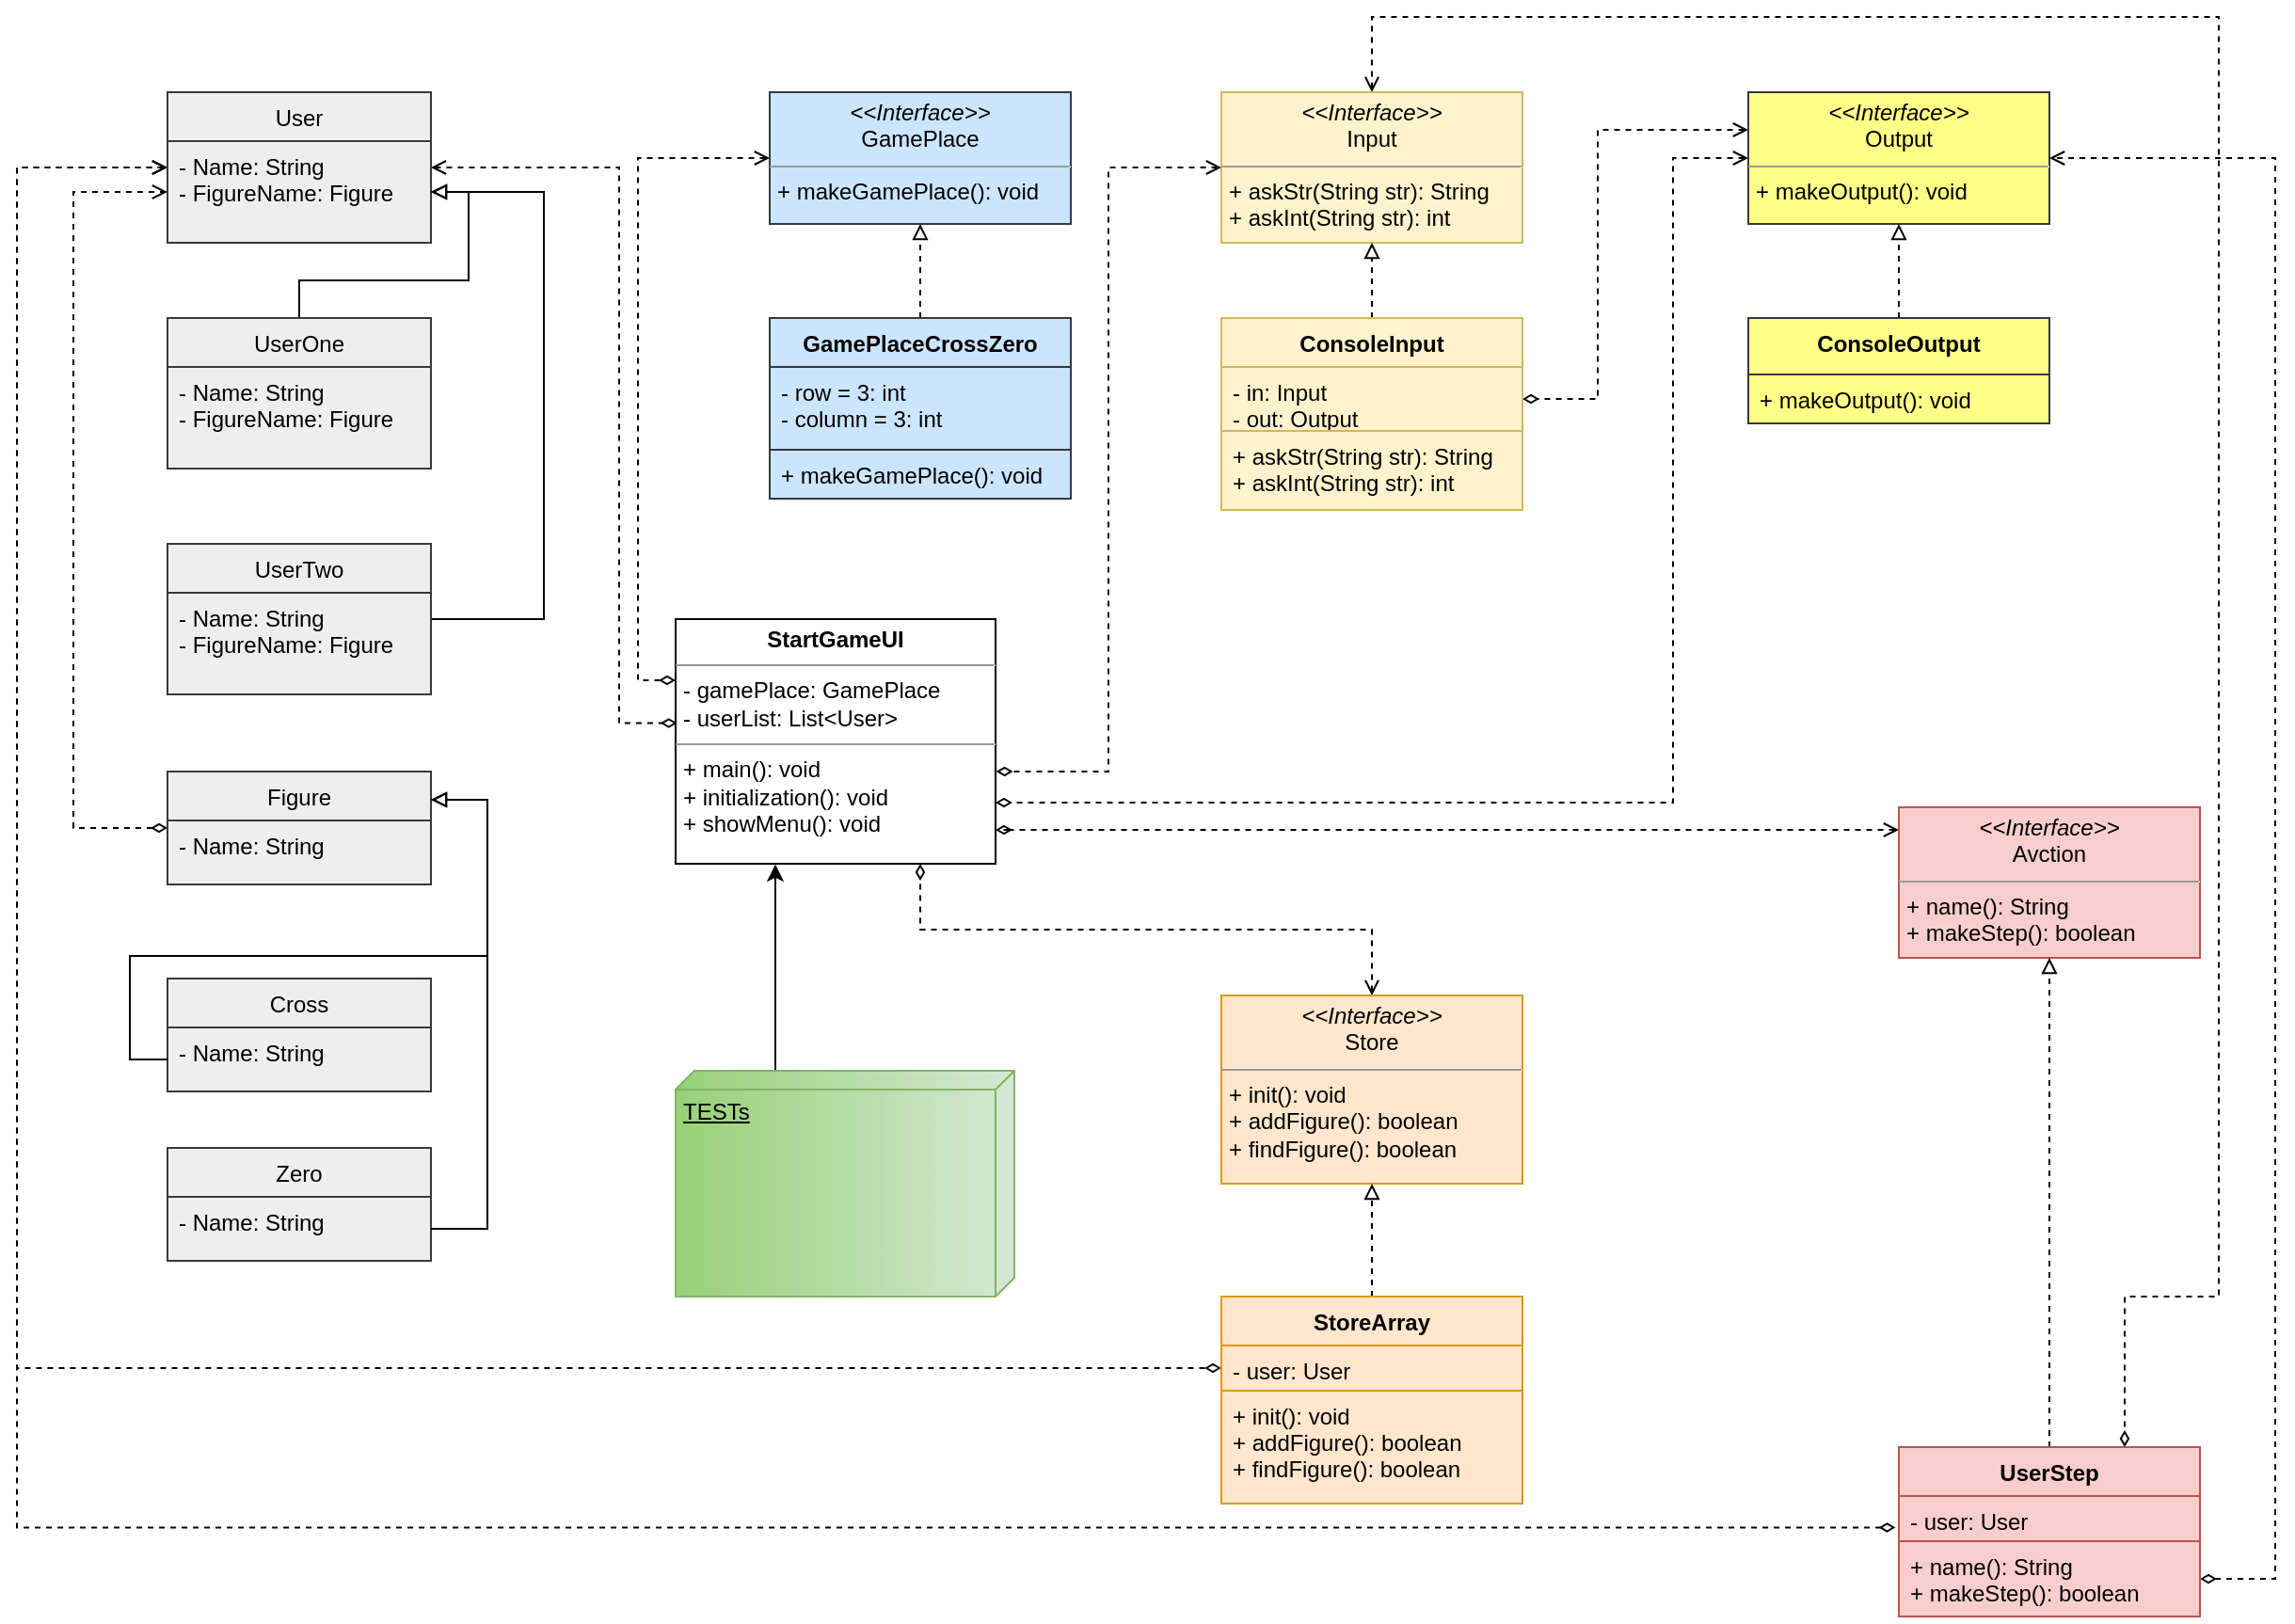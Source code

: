 <mxfile version="15.5.0" type="device"><diagram id="-BzGuNGRsMcErk-AJ2N1" name="Page-1"><mxGraphModel dx="1450" dy="654" grid="1" gridSize="10" guides="1" tooltips="1" connect="1" arrows="1" fold="1" page="1" pageScale="1" pageWidth="1654" pageHeight="1169" math="0" shadow="0"><root><mxCell id="0"/><mxCell id="1" parent="0"/><mxCell id="EjoZuN209ao85Yg4oNjN-52" style="edgeStyle=orthogonalEdgeStyle;rounded=0;orthogonalLoop=1;jettySize=auto;html=1;entryX=0;entryY=0.25;entryDx=0;entryDy=0;endArrow=diamondThin;endFill=0;dashed=1;startArrow=open;startFill=0;" parent="1" source="EjoZuN209ao85Yg4oNjN-1" target="EjoZuN209ao85Yg4oNjN-46" edge="1"><mxGeometry relative="1" as="geometry"><Array as="points"><mxPoint x="410" y="115"/><mxPoint x="410" y="393"/></Array></mxGeometry></mxCell><mxCell id="EjoZuN209ao85Yg4oNjN-1" value="&lt;p style=&quot;margin: 0px ; margin-top: 4px ; text-align: center&quot;&gt;&lt;i&gt;&amp;lt;&amp;lt;Interface&amp;gt;&amp;gt;&lt;/i&gt;&lt;br&gt;GamePlace&lt;/p&gt;&lt;hr size=&quot;1&quot;&gt;&lt;p style=&quot;margin: 0px ; margin-left: 4px&quot;&gt;+ makeGamePlace(): void&lt;br&gt;&lt;/p&gt;" style="verticalAlign=top;align=left;overflow=fill;fontSize=12;fontFamily=Helvetica;html=1;fillColor=#cce5ff;strokeColor=#36393d;" parent="1" vertex="1"><mxGeometry x="480" y="80" width="160" height="70" as="geometry"/></mxCell><mxCell id="EjoZuN209ao85Yg4oNjN-6" style="edgeStyle=orthogonalEdgeStyle;rounded=0;orthogonalLoop=1;jettySize=auto;html=1;entryX=0.5;entryY=1;entryDx=0;entryDy=0;dashed=1;endArrow=block;endFill=0;" parent="1" source="EjoZuN209ao85Yg4oNjN-2" target="EjoZuN209ao85Yg4oNjN-1" edge="1"><mxGeometry relative="1" as="geometry"/></mxCell><mxCell id="EjoZuN209ao85Yg4oNjN-2" value="GamePlaceCrossZero" style="swimlane;fontStyle=1;align=center;verticalAlign=top;childLayout=stackLayout;horizontal=1;startSize=26;horizontalStack=0;resizeParent=1;resizeParentMax=0;resizeLast=0;collapsible=1;marginBottom=0;fillColor=#cce5ff;strokeColor=#36393d;" parent="1" vertex="1"><mxGeometry x="480" y="200" width="160" height="96" as="geometry"/></mxCell><mxCell id="EjoZuN209ao85Yg4oNjN-3" value="- row = 3: int&#10;- column = 3: int" style="text;strokeColor=#36393d;fillColor=#cce5ff;align=left;verticalAlign=top;spacingLeft=4;spacingRight=4;overflow=hidden;rotatable=0;points=[[0,0.5],[1,0.5]];portConstraint=eastwest;" parent="EjoZuN209ao85Yg4oNjN-2" vertex="1"><mxGeometry y="26" width="160" height="44" as="geometry"/></mxCell><mxCell id="EjoZuN209ao85Yg4oNjN-5" value="+ makeGamePlace(): void" style="text;strokeColor=#36393d;fillColor=#cce5ff;align=left;verticalAlign=top;spacingLeft=4;spacingRight=4;overflow=hidden;rotatable=0;points=[[0,0.5],[1,0.5]];portConstraint=eastwest;" parent="EjoZuN209ao85Yg4oNjN-2" vertex="1"><mxGeometry y="70" width="160" height="26" as="geometry"/></mxCell><mxCell id="EjoZuN209ao85Yg4oNjN-51" style="edgeStyle=orthogonalEdgeStyle;rounded=0;orthogonalLoop=1;jettySize=auto;html=1;entryX=0.005;entryY=0.425;entryDx=0;entryDy=0;entryPerimeter=0;endArrow=diamondThin;endFill=0;dashed=1;startArrow=open;startFill=0;" parent="1" source="EjoZuN209ao85Yg4oNjN-7" target="EjoZuN209ao85Yg4oNjN-46" edge="1"><mxGeometry relative="1" as="geometry"><Array as="points"><mxPoint x="400" y="120"/><mxPoint x="400" y="415"/></Array></mxGeometry></mxCell><mxCell id="duDfe4_38wSYYV44pAyK-13" style="edgeStyle=elbowEdgeStyle;rounded=0;orthogonalLoop=1;jettySize=auto;html=1;entryX=0;entryY=0.5;entryDx=0;entryDy=0;dashed=1;startArrow=open;startFill=0;endArrow=diamondThin;endFill=0;" parent="1" source="EjoZuN209ao85Yg4oNjN-7" target="duDfe4_38wSYYV44pAyK-10" edge="1"><mxGeometry relative="1" as="geometry"><Array as="points"><mxPoint x="80" y="430"/></Array></mxGeometry></mxCell><mxCell id="duDfe4_38wSYYV44pAyK-24" style="edgeStyle=orthogonalEdgeStyle;rounded=0;orthogonalLoop=1;jettySize=auto;elbow=vertical;html=1;entryX=-0.011;entryY=0.697;entryDx=0;entryDy=0;dashed=1;startArrow=open;startFill=0;endArrow=diamondThin;endFill=0;entryPerimeter=0;" parent="1" source="EjoZuN209ao85Yg4oNjN-7" target="duDfe4_38wSYYV44pAyK-17" edge="1"><mxGeometry relative="1" as="geometry"><Array as="points"><mxPoint x="80" y="120"/><mxPoint x="80" y="843"/></Array></mxGeometry></mxCell><mxCell id="EjoZuN209ao85Yg4oNjN-7" value="User" style="swimlane;fontStyle=0;childLayout=stackLayout;horizontal=1;startSize=26;fillColor=#eeeeee;horizontalStack=0;resizeParent=1;resizeParentMax=0;resizeLast=0;collapsible=1;marginBottom=0;strokeColor=#36393d;" parent="1" vertex="1"><mxGeometry x="160" y="80" width="140" height="80" as="geometry"/></mxCell><mxCell id="EjoZuN209ao85Yg4oNjN-8" value="- Name: String&#10;- FigureName: Figure" style="text;strokeColor=#36393d;fillColor=#eeeeee;align=left;verticalAlign=top;spacingLeft=4;spacingRight=4;overflow=hidden;rotatable=0;points=[[0,0.5],[1,0.5]];portConstraint=eastwest;" parent="EjoZuN209ao85Yg4oNjN-7" vertex="1"><mxGeometry y="26" width="140" height="54" as="geometry"/></mxCell><mxCell id="EjoZuN209ao85Yg4oNjN-50" style="edgeStyle=orthogonalEdgeStyle;rounded=0;orthogonalLoop=1;jettySize=auto;html=1;entryX=0;entryY=0.5;entryDx=0;entryDy=0;dashed=1;startArrow=diamondThin;startFill=0;endArrow=open;endFill=0;" parent="1" source="EjoZuN209ao85Yg4oNjN-28" target="EjoZuN209ao85Yg4oNjN-8" edge="1"><mxGeometry relative="1" as="geometry"><Array as="points"><mxPoint x="110" y="471"/><mxPoint x="110" y="133"/></Array></mxGeometry></mxCell><mxCell id="EjoZuN209ao85Yg4oNjN-28" value="Figure" style="swimlane;fontStyle=0;childLayout=stackLayout;horizontal=1;startSize=26;fillColor=#eeeeee;horizontalStack=0;resizeParent=1;resizeParentMax=0;resizeLast=0;collapsible=1;marginBottom=0;strokeColor=#36393d;" parent="1" vertex="1"><mxGeometry x="160" y="441" width="140" height="60" as="geometry"/></mxCell><mxCell id="EjoZuN209ao85Yg4oNjN-29" value="- Name: String" style="text;strokeColor=#36393d;fillColor=#eeeeee;align=left;verticalAlign=top;spacingLeft=4;spacingRight=4;overflow=hidden;rotatable=0;points=[[0,0.5],[1,0.5]];portConstraint=eastwest;" parent="EjoZuN209ao85Yg4oNjN-28" vertex="1"><mxGeometry y="26" width="140" height="34" as="geometry"/></mxCell><mxCell id="EjoZuN209ao85Yg4oNjN-36" style="edgeStyle=orthogonalEdgeStyle;rounded=0;orthogonalLoop=1;jettySize=auto;html=1;endArrow=block;endFill=0;" parent="1" source="EjoZuN209ao85Yg4oNjN-30" target="EjoZuN209ao85Yg4oNjN-8" edge="1"><mxGeometry relative="1" as="geometry"><Array as="points"><mxPoint x="230" y="180"/><mxPoint x="320" y="180"/><mxPoint x="320" y="133"/></Array></mxGeometry></mxCell><mxCell id="EjoZuN209ao85Yg4oNjN-30" value="UserOne" style="swimlane;fontStyle=0;childLayout=stackLayout;horizontal=1;startSize=26;fillColor=#eeeeee;horizontalStack=0;resizeParent=1;resizeParentMax=0;resizeLast=0;collapsible=1;marginBottom=0;strokeColor=#36393d;" parent="1" vertex="1"><mxGeometry x="160" y="200" width="140" height="80" as="geometry"/></mxCell><mxCell id="EjoZuN209ao85Yg4oNjN-31" value="- Name: String&#10;- FigureName: Figure" style="text;strokeColor=#36393d;fillColor=#eeeeee;align=left;verticalAlign=top;spacingLeft=4;spacingRight=4;overflow=hidden;rotatable=0;points=[[0,0.5],[1,0.5]];portConstraint=eastwest;" parent="EjoZuN209ao85Yg4oNjN-30" vertex="1"><mxGeometry y="26" width="140" height="54" as="geometry"/></mxCell><mxCell id="EjoZuN209ao85Yg4oNjN-37" style="edgeStyle=orthogonalEdgeStyle;rounded=0;orthogonalLoop=1;jettySize=auto;html=1;entryX=1;entryY=0.5;entryDx=0;entryDy=0;endArrow=block;endFill=0;" parent="1" source="EjoZuN209ao85Yg4oNjN-32" target="EjoZuN209ao85Yg4oNjN-8" edge="1"><mxGeometry relative="1" as="geometry"><mxPoint x="320" y="180" as="targetPoint"/><Array as="points"><mxPoint x="360" y="360"/><mxPoint x="360" y="133"/></Array></mxGeometry></mxCell><mxCell id="EjoZuN209ao85Yg4oNjN-32" value="UserTwo" style="swimlane;fontStyle=0;childLayout=stackLayout;horizontal=1;startSize=26;fillColor=#eeeeee;horizontalStack=0;resizeParent=1;resizeParentMax=0;resizeLast=0;collapsible=1;marginBottom=0;strokeColor=#36393d;" parent="1" vertex="1"><mxGeometry x="160" y="320" width="140" height="80" as="geometry"/></mxCell><mxCell id="EjoZuN209ao85Yg4oNjN-33" value="- Name: String&#10;- FigureName: Figure" style="text;strokeColor=#36393d;fillColor=#eeeeee;align=left;verticalAlign=top;spacingLeft=4;spacingRight=4;overflow=hidden;rotatable=0;points=[[0,0.5],[1,0.5]];portConstraint=eastwest;" parent="EjoZuN209ao85Yg4oNjN-32" vertex="1"><mxGeometry y="26" width="140" height="54" as="geometry"/></mxCell><mxCell id="EjoZuN209ao85Yg4oNjN-38" value="Cross" style="swimlane;fontStyle=0;childLayout=stackLayout;horizontal=1;startSize=26;fillColor=#eeeeee;horizontalStack=0;resizeParent=1;resizeParentMax=0;resizeLast=0;collapsible=1;marginBottom=0;strokeColor=#36393d;" parent="1" vertex="1"><mxGeometry x="160" y="551" width="140" height="60" as="geometry"/></mxCell><mxCell id="EjoZuN209ao85Yg4oNjN-39" value="- Name: String" style="text;strokeColor=#36393d;fillColor=#eeeeee;align=left;verticalAlign=top;spacingLeft=4;spacingRight=4;overflow=hidden;rotatable=0;points=[[0,0.5],[1,0.5]];portConstraint=eastwest;" parent="EjoZuN209ao85Yg4oNjN-38" vertex="1"><mxGeometry y="26" width="140" height="34" as="geometry"/></mxCell><mxCell id="EjoZuN209ao85Yg4oNjN-40" value="Zero" style="swimlane;fontStyle=0;childLayout=stackLayout;horizontal=1;startSize=26;fillColor=#eeeeee;horizontalStack=0;resizeParent=1;resizeParentMax=0;resizeLast=0;collapsible=1;marginBottom=0;strokeColor=#36393d;" parent="1" vertex="1"><mxGeometry x="160" y="641" width="140" height="60" as="geometry"/></mxCell><mxCell id="EjoZuN209ao85Yg4oNjN-41" value="- Name: String" style="text;strokeColor=#36393d;fillColor=#eeeeee;align=left;verticalAlign=top;spacingLeft=4;spacingRight=4;overflow=hidden;rotatable=0;points=[[0,0.5],[1,0.5]];portConstraint=eastwest;" parent="EjoZuN209ao85Yg4oNjN-40" vertex="1"><mxGeometry y="26" width="140" height="34" as="geometry"/></mxCell><mxCell id="EjoZuN209ao85Yg4oNjN-42" style="edgeStyle=orthogonalEdgeStyle;rounded=0;orthogonalLoop=1;jettySize=auto;html=1;entryX=1;entryY=0.25;entryDx=0;entryDy=0;endArrow=block;endFill=0;" parent="1" source="EjoZuN209ao85Yg4oNjN-39" target="EjoZuN209ao85Yg4oNjN-28" edge="1"><mxGeometry relative="1" as="geometry"><mxPoint x="310" y="469" as="targetPoint"/><Array as="points"><mxPoint x="140" y="594"/><mxPoint x="140" y="539"/><mxPoint x="330" y="539"/><mxPoint x="330" y="456"/></Array></mxGeometry></mxCell><mxCell id="EjoZuN209ao85Yg4oNjN-43" style="edgeStyle=orthogonalEdgeStyle;rounded=0;orthogonalLoop=1;jettySize=auto;html=1;entryX=1;entryY=0.25;entryDx=0;entryDy=0;endArrow=block;endFill=0;" parent="1" source="EjoZuN209ao85Yg4oNjN-41" target="EjoZuN209ao85Yg4oNjN-28" edge="1"><mxGeometry relative="1" as="geometry"><mxPoint x="300" y="471" as="targetPoint"/><Array as="points"><mxPoint x="330" y="684"/><mxPoint x="330" y="456"/></Array></mxGeometry></mxCell><mxCell id="duDfe4_38wSYYV44pAyK-4" style="edgeStyle=elbowEdgeStyle;rounded=0;orthogonalLoop=1;jettySize=auto;html=1;endArrow=diamondThin;endFill=0;entryX=1.002;entryY=0.623;entryDx=0;entryDy=0;entryPerimeter=0;dashed=1;startArrow=open;startFill=0;" parent="1" source="EjoZuN209ao85Yg4oNjN-44" target="EjoZuN209ao85Yg4oNjN-46" edge="1"><mxGeometry relative="1" as="geometry"><mxPoint x="680" y="460" as="targetPoint"/></mxGeometry></mxCell><mxCell id="duDfe4_38wSYYV44pAyK-29" style="edgeStyle=orthogonalEdgeStyle;rounded=0;orthogonalLoop=1;jettySize=auto;html=1;dashed=1;startArrow=open;startFill=0;endArrow=diamondThin;endFill=0;entryX=0.75;entryY=0;entryDx=0;entryDy=0;" parent="1" source="EjoZuN209ao85Yg4oNjN-44" target="duDfe4_38wSYYV44pAyK-16" edge="1"><mxGeometry relative="1" as="geometry"><mxPoint x="1260" y="430" as="targetPoint"/><Array as="points"><mxPoint x="800" y="40"/><mxPoint x="1250" y="40"/><mxPoint x="1250" y="720"/><mxPoint x="1200" y="720"/></Array></mxGeometry></mxCell><mxCell id="EjoZuN209ao85Yg4oNjN-44" value="&lt;p style=&quot;margin: 0px ; margin-top: 4px ; text-align: center&quot;&gt;&lt;i&gt;&amp;lt;&amp;lt;Interface&amp;gt;&amp;gt;&lt;/i&gt;&lt;br&gt;Input&lt;/p&gt;&lt;hr size=&quot;1&quot;&gt;&lt;p style=&quot;margin: 0px ; margin-left: 4px&quot;&gt;+ askStr(String str): String&lt;br&gt;&lt;/p&gt;&lt;p style=&quot;margin: 0px ; margin-left: 4px&quot;&gt;+ askInt(String str): int&lt;/p&gt;" style="verticalAlign=top;align=left;overflow=fill;fontSize=12;fontFamily=Helvetica;html=1;fillColor=#fff2cc;strokeColor=#d6b656;" parent="1" vertex="1"><mxGeometry x="720" y="80" width="160" height="80" as="geometry"/></mxCell><mxCell id="EjoZuN209ao85Yg4oNjN-73" style="edgeStyle=orthogonalEdgeStyle;rounded=0;orthogonalLoop=1;jettySize=auto;html=1;entryX=1;entryY=0.5;entryDx=0;entryDy=0;endArrow=diamondThin;endFill=0;startArrow=open;startFill=0;dashed=1;" parent="1" source="EjoZuN209ao85Yg4oNjN-45" target="EjoZuN209ao85Yg4oNjN-55" edge="1"><mxGeometry relative="1" as="geometry"><Array as="points"><mxPoint x="920" y="100"/><mxPoint x="920" y="243"/></Array></mxGeometry></mxCell><mxCell id="duDfe4_38wSYYV44pAyK-5" style="edgeStyle=elbowEdgeStyle;rounded=0;orthogonalLoop=1;jettySize=auto;html=1;entryX=1;entryY=0.75;entryDx=0;entryDy=0;endArrow=diamondThin;endFill=0;dashed=1;startArrow=open;startFill=0;" parent="1" source="EjoZuN209ao85Yg4oNjN-45" target="EjoZuN209ao85Yg4oNjN-46" edge="1"><mxGeometry relative="1" as="geometry"><Array as="points"><mxPoint x="960" y="300"/></Array></mxGeometry></mxCell><mxCell id="EjoZuN209ao85Yg4oNjN-45" value="&lt;p style=&quot;margin: 0px ; margin-top: 4px ; text-align: center&quot;&gt;&lt;i&gt;&amp;lt;&amp;lt;Interface&amp;gt;&amp;gt;&lt;/i&gt;&lt;br&gt;Output&lt;/p&gt;&lt;hr size=&quot;1&quot;&gt;&lt;p style=&quot;margin: 0px ; margin-left: 4px&quot;&gt;+ makeOutput(): void&lt;br&gt;&lt;/p&gt;" style="verticalAlign=top;align=left;overflow=fill;fontSize=12;fontFamily=Helvetica;html=1;fillColor=#ffff88;strokeColor=#36393d;" parent="1" vertex="1"><mxGeometry x="1000" y="80" width="160" height="70" as="geometry"/></mxCell><mxCell id="EjoZuN209ao85Yg4oNjN-46" value="&lt;p style=&quot;margin: 0px ; margin-top: 4px ; text-align: center&quot;&gt;&lt;b&gt;StartGameUI&lt;/b&gt;&lt;/p&gt;&lt;hr size=&quot;1&quot;&gt;&lt;p style=&quot;margin: 0px ; margin-left: 4px&quot;&gt;- gamePlace: GamePlace&lt;/p&gt;&lt;p style=&quot;margin: 0px ; margin-left: 4px&quot;&gt;- userList: List&amp;lt;User&amp;gt;&lt;/p&gt;&lt;hr size=&quot;1&quot;&gt;&lt;p style=&quot;margin: 0px ; margin-left: 4px&quot;&gt;+ main(): void&lt;/p&gt;&lt;p style=&quot;margin: 0px ; margin-left: 4px&quot;&gt;+&amp;nbsp;initialization(): void&lt;/p&gt;&lt;p style=&quot;margin: 0px ; margin-left: 4px&quot;&gt;+ showMenu(): void&lt;/p&gt;" style="verticalAlign=top;align=left;overflow=fill;fontSize=12;fontFamily=Helvetica;html=1;" parent="1" vertex="1"><mxGeometry x="430" y="360" width="170" height="130" as="geometry"/></mxCell><mxCell id="duDfe4_38wSYYV44pAyK-6" style="edgeStyle=elbowEdgeStyle;rounded=0;orthogonalLoop=1;jettySize=auto;html=1;endArrow=classic;endFill=1;entryX=0.314;entryY=1.003;entryDx=0;entryDy=0;entryPerimeter=0;" parent="1" source="EjoZuN209ao85Yg4oNjN-48" target="EjoZuN209ao85Yg4oNjN-46" edge="1"><mxGeometry relative="1" as="geometry"><mxPoint x="483" y="496" as="targetPoint"/><Array as="points"><mxPoint x="483" y="496"/></Array></mxGeometry></mxCell><mxCell id="EjoZuN209ao85Yg4oNjN-48" value="TESTs" style="verticalAlign=top;align=left;spacingTop=8;spacingLeft=2;spacingRight=12;shape=cube;size=10;direction=south;fontStyle=4;html=1;fillColor=#d5e8d4;strokeColor=#82b366;gradientColor=#97d077;" parent="1" vertex="1"><mxGeometry x="430" y="600" width="180" height="120" as="geometry"/></mxCell><mxCell id="EjoZuN209ao85Yg4oNjN-62" style="edgeStyle=orthogonalEdgeStyle;rounded=0;orthogonalLoop=1;jettySize=auto;html=1;exitX=0.5;exitY=0;exitDx=0;exitDy=0;dashed=1;endArrow=block;endFill=0;" parent="1" source="EjoZuN209ao85Yg4oNjN-54" target="EjoZuN209ao85Yg4oNjN-44" edge="1"><mxGeometry relative="1" as="geometry"/></mxCell><mxCell id="EjoZuN209ao85Yg4oNjN-54" value="ConsoleInput" style="swimlane;fontStyle=1;align=center;verticalAlign=top;childLayout=stackLayout;horizontal=1;startSize=26;horizontalStack=0;resizeParent=1;resizeParentMax=0;resizeLast=0;collapsible=1;marginBottom=0;fillColor=#fff2cc;strokeColor=#d6b656;" parent="1" vertex="1"><mxGeometry x="720" y="200" width="160" height="102" as="geometry"/></mxCell><mxCell id="EjoZuN209ao85Yg4oNjN-55" value="- in: Input&#10;- out: Output" style="text;strokeColor=#d6b656;fillColor=#fff2cc;align=left;verticalAlign=top;spacingLeft=4;spacingRight=4;overflow=hidden;rotatable=0;points=[[0,0.5],[1,0.5]];portConstraint=eastwest;" parent="EjoZuN209ao85Yg4oNjN-54" vertex="1"><mxGeometry y="26" width="160" height="34" as="geometry"/></mxCell><mxCell id="EjoZuN209ao85Yg4oNjN-57" value="+ askStr(String str): String&#10;+ askInt(String str): int" style="text;strokeColor=#d6b656;fillColor=#fff2cc;align=left;verticalAlign=top;spacingLeft=4;spacingRight=4;overflow=hidden;rotatable=0;points=[[0,0.5],[1,0.5]];portConstraint=eastwest;" parent="EjoZuN209ao85Yg4oNjN-54" vertex="1"><mxGeometry y="60" width="160" height="42" as="geometry"/></mxCell><mxCell id="EjoZuN209ao85Yg4oNjN-63" style="edgeStyle=orthogonalEdgeStyle;rounded=0;orthogonalLoop=1;jettySize=auto;html=1;entryX=0.5;entryY=1;entryDx=0;entryDy=0;dashed=1;endArrow=block;endFill=0;" parent="1" source="EjoZuN209ao85Yg4oNjN-58" target="EjoZuN209ao85Yg4oNjN-45" edge="1"><mxGeometry relative="1" as="geometry"/></mxCell><mxCell id="EjoZuN209ao85Yg4oNjN-58" value="ConsoleOutput" style="swimlane;fontStyle=1;align=center;verticalAlign=top;childLayout=stackLayout;horizontal=1;startSize=30;horizontalStack=0;resizeParent=1;resizeParentMax=0;resizeLast=0;collapsible=1;marginBottom=0;fillColor=#ffff88;strokeColor=#36393d;" parent="1" vertex="1"><mxGeometry x="1000" y="200" width="160" height="56" as="geometry"/></mxCell><mxCell id="EjoZuN209ao85Yg4oNjN-61" value="+ makeOutput(): void" style="text;strokeColor=#36393d;fillColor=#ffff88;align=left;verticalAlign=top;spacingLeft=4;spacingRight=4;overflow=hidden;rotatable=0;points=[[0,0.5],[1,0.5]];portConstraint=eastwest;" parent="EjoZuN209ao85Yg4oNjN-58" vertex="1"><mxGeometry y="30" width="160" height="26" as="geometry"/></mxCell><mxCell id="duDfe4_38wSYYV44pAyK-23" style="edgeStyle=elbowEdgeStyle;rounded=0;orthogonalLoop=1;jettySize=auto;elbow=vertical;html=1;dashed=1;startArrow=open;startFill=0;endArrow=diamondThin;endFill=0;" parent="1" source="duDfe4_38wSYYV44pAyK-7" edge="1"><mxGeometry relative="1" as="geometry"><mxPoint x="560" y="490.0" as="targetPoint"/></mxGeometry></mxCell><mxCell id="duDfe4_38wSYYV44pAyK-7" value="&lt;p style=&quot;margin: 0px ; margin-top: 4px ; text-align: center&quot;&gt;&lt;i&gt;&amp;lt;&amp;lt;Interface&amp;gt;&amp;gt;&lt;/i&gt;&lt;br&gt;Store&lt;/p&gt;&lt;hr size=&quot;1&quot;&gt;&lt;p style=&quot;margin: 0px ; margin-left: 4px&quot;&gt;+ init(): void&lt;/p&gt;&lt;p style=&quot;margin: 0px ; margin-left: 4px&quot;&gt;+ addFigure(): boolean&lt;br&gt;&lt;/p&gt;&lt;p style=&quot;margin: 0px ; margin-left: 4px&quot;&gt;+ findFigure(): boolean&lt;/p&gt;" style="verticalAlign=top;align=left;overflow=fill;fontSize=12;fontFamily=Helvetica;html=1;fillColor=#ffe6cc;strokeColor=#d79b00;" parent="1" vertex="1"><mxGeometry x="720" y="560" width="160" height="100" as="geometry"/></mxCell><mxCell id="duDfe4_38wSYYV44pAyK-22" style="edgeStyle=elbowEdgeStyle;rounded=0;orthogonalLoop=1;jettySize=auto;elbow=vertical;html=1;dashed=1;startArrow=open;startFill=0;endArrow=diamondThin;endFill=0;" parent="1" source="duDfe4_38wSYYV44pAyK-8" target="EjoZuN209ao85Yg4oNjN-46" edge="1"><mxGeometry relative="1" as="geometry"><Array as="points"><mxPoint x="604" y="472"/></Array></mxGeometry></mxCell><mxCell id="duDfe4_38wSYYV44pAyK-31" style="edgeStyle=orthogonalEdgeStyle;rounded=0;orthogonalLoop=1;jettySize=auto;html=1;entryX=1;entryY=0.5;entryDx=0;entryDy=0;dashed=1;startArrow=diamondThin;startFill=0;endArrow=open;endFill=0;exitX=1;exitY=0.5;exitDx=0;exitDy=0;" parent="1" source="duDfe4_38wSYYV44pAyK-19" target="EjoZuN209ao85Yg4oNjN-45" edge="1"><mxGeometry relative="1" as="geometry"><Array as="points"><mxPoint x="1280" y="870"/><mxPoint x="1280" y="115"/></Array></mxGeometry></mxCell><mxCell id="duDfe4_38wSYYV44pAyK-8" value="&lt;p style=&quot;margin: 0px ; margin-top: 4px ; text-align: center&quot;&gt;&lt;i&gt;&amp;lt;&amp;lt;Interface&amp;gt;&amp;gt;&lt;/i&gt;&lt;br&gt;Avction&lt;/p&gt;&lt;hr size=&quot;1&quot;&gt;&lt;p style=&quot;margin: 0px ; margin-left: 4px&quot;&gt;+ name(): String&lt;br&gt;&lt;/p&gt;&lt;p style=&quot;margin: 0px ; margin-left: 4px&quot;&gt;+ makeStep(): boolean&lt;/p&gt;" style="verticalAlign=top;align=left;overflow=fill;fontSize=12;fontFamily=Helvetica;html=1;fillColor=#f8cecc;strokeColor=#b85450;" parent="1" vertex="1"><mxGeometry x="1080" y="460" width="160" height="80" as="geometry"/></mxCell><mxCell id="duDfe4_38wSYYV44pAyK-14" style="edgeStyle=elbowEdgeStyle;rounded=0;orthogonalLoop=1;jettySize=auto;html=1;entryX=0.5;entryY=1;entryDx=0;entryDy=0;dashed=1;startArrow=none;startFill=0;endArrow=block;endFill=0;" parent="1" source="duDfe4_38wSYYV44pAyK-9" target="duDfe4_38wSYYV44pAyK-7" edge="1"><mxGeometry relative="1" as="geometry"/></mxCell><mxCell id="duDfe4_38wSYYV44pAyK-9" value="StoreArray" style="swimlane;fontStyle=1;align=center;verticalAlign=top;childLayout=stackLayout;horizontal=1;startSize=26;horizontalStack=0;resizeParent=1;resizeParentMax=0;resizeLast=0;collapsible=1;marginBottom=0;fillColor=#ffe6cc;strokeColor=#d79b00;" parent="1" vertex="1"><mxGeometry x="720" y="720" width="160" height="110" as="geometry"/></mxCell><mxCell id="duDfe4_38wSYYV44pAyK-10" value="- user: User" style="text;strokeColor=#d79b00;fillColor=#ffe6cc;align=left;verticalAlign=top;spacingLeft=4;spacingRight=4;overflow=hidden;rotatable=0;points=[[0,0.5],[1,0.5]];portConstraint=eastwest;" parent="duDfe4_38wSYYV44pAyK-9" vertex="1"><mxGeometry y="26" width="160" height="24" as="geometry"/></mxCell><mxCell id="duDfe4_38wSYYV44pAyK-12" value="+ init(): void&#10;+ addFigure(): boolean&#10;+ findFigure(): boolean" style="text;strokeColor=#d79b00;fillColor=#ffe6cc;align=left;verticalAlign=top;spacingLeft=4;spacingRight=4;overflow=hidden;rotatable=0;points=[[0,0.5],[1,0.5]];portConstraint=eastwest;" parent="duDfe4_38wSYYV44pAyK-9" vertex="1"><mxGeometry y="50" width="160" height="60" as="geometry"/></mxCell><mxCell id="duDfe4_38wSYYV44pAyK-25" style="edgeStyle=orthogonalEdgeStyle;rounded=0;orthogonalLoop=1;jettySize=auto;html=1;entryX=0.5;entryY=1;entryDx=0;entryDy=0;dashed=1;startArrow=none;startFill=0;endArrow=block;endFill=0;" parent="1" source="duDfe4_38wSYYV44pAyK-16" target="duDfe4_38wSYYV44pAyK-8" edge="1"><mxGeometry relative="1" as="geometry"/></mxCell><mxCell id="duDfe4_38wSYYV44pAyK-16" value="UserStep" style="swimlane;fontStyle=1;align=center;verticalAlign=top;childLayout=stackLayout;horizontal=1;startSize=26;horizontalStack=0;resizeParent=1;resizeParentMax=0;resizeLast=0;collapsible=1;marginBottom=0;fillColor=#f8cecc;strokeColor=#b85450;" parent="1" vertex="1"><mxGeometry x="1080" y="800" width="160" height="90" as="geometry"/></mxCell><mxCell id="duDfe4_38wSYYV44pAyK-17" value="- user: User" style="text;strokeColor=#b85450;fillColor=#f8cecc;align=left;verticalAlign=top;spacingLeft=4;spacingRight=4;overflow=hidden;rotatable=0;points=[[0,0.5],[1,0.5]];portConstraint=eastwest;" parent="duDfe4_38wSYYV44pAyK-16" vertex="1"><mxGeometry y="26" width="160" height="24" as="geometry"/></mxCell><mxCell id="duDfe4_38wSYYV44pAyK-19" value="+ name(): String&#10;+ makeStep(): boolean" style="text;strokeColor=#b85450;fillColor=#f8cecc;align=left;verticalAlign=top;spacingLeft=4;spacingRight=4;overflow=hidden;rotatable=0;points=[[0,0.5],[1,0.5]];portConstraint=eastwest;" parent="duDfe4_38wSYYV44pAyK-16" vertex="1"><mxGeometry y="50" width="160" height="40" as="geometry"/></mxCell></root></mxGraphModel></diagram></mxfile>